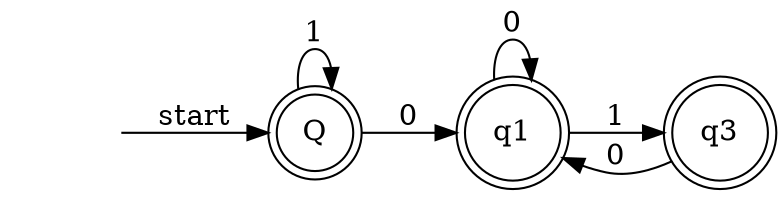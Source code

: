 digraph DFA {
  rankdir=LR;
  node [shape = circle];

  // 定义状态，带双圆的为接受状态
  start [shape=none, label=""];
  Q [label="Q", shape=doublecircle];
  q1 [label="q1", shape=doublecircle];
  q3 [label="q3", shape=doublecircle];

  // 初始状态指向q0
  start -> Q [label="start"];

  // 转移函数
  Q -> Q [label="1"];
  Q -> q1 [label="0"];

  q1 -> q1 [label="0"];
  q1 -> q3 [label="1"];


  q3 -> q1 [label="0"];


}